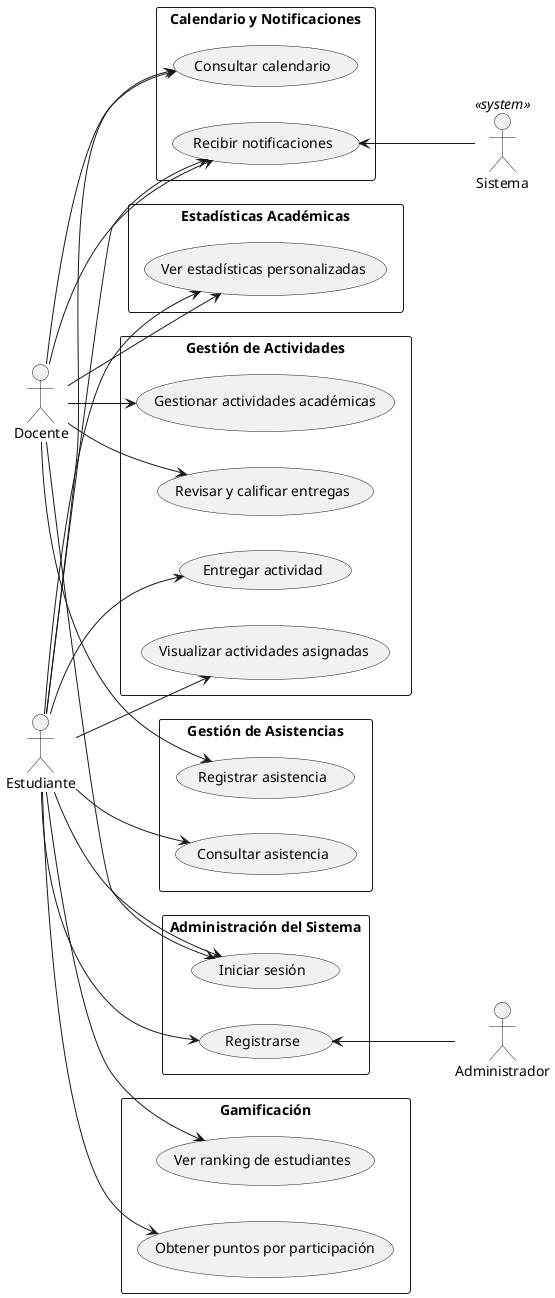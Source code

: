 @startuml
left to right direction
skinparam packageStyle rectangle

actor Estudiante
actor Docente
' Actores a la derecha
actor Sistema <<system>>
actor Administrador

package "Gestión de Actividades" {
  (Gestionar actividades académicas) as GA
  (Visualizar actividades asignadas) as VA
  (Entregar actividad) as EA
  (Revisar y calificar entregas) as RC
}

package "Gestión de Asistencias" {
  (Registrar asistencia) as RA
  (Consultar asistencia) as CA
}

package "Calendario y Notificaciones" {
  (Consultar calendario) as CC
  (Recibir notificaciones) as RN
}

package "Estadísticas Académicas" {
  (Ver estadísticas personalizadas) as EP
}

package "Gamificación" {
  (Ver ranking de estudiantes) as RK
  (Obtener puntos por participación) as PT
}

package "Administración del Sistema" {
  (Registrarse) as REG
  (Iniciar sesión) as LOGIN
}

' Relaciones
Estudiante --> REG
Estudiante --> LOGIN
Estudiante --> VA
Estudiante --> EA
Estudiante --> CA
Estudiante --> CC
Estudiante --> RN
Estudiante --> EP
Estudiante --> RK
Estudiante --> PT

Docente --> LOGIN
Docente --> GA
Docente --> RC
Docente --> RA
Docente --> CC
Docente --> RN
Docente --> EP

REG <-- Administrador
RN <-- Sistema

